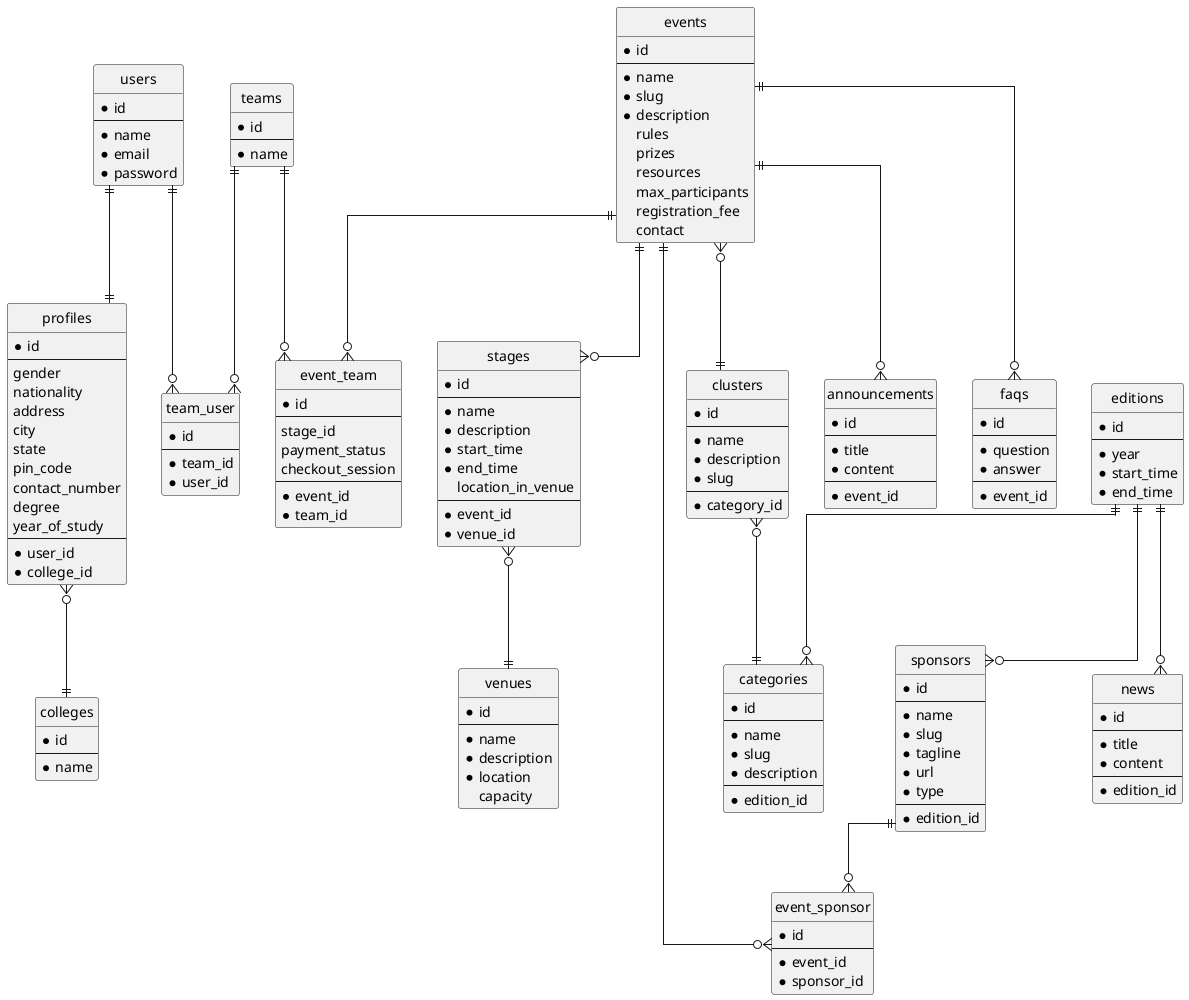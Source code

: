 @startuml E-R diagram
' hide the spot
hide circle

' avoid problems with angled crows feet
skinparam linetype ortho

entity users {
    * id
    --
    * name
    * email
    * password
}

entity colleges {
    * id
    --
    * name
}

entity profiles {
    * id
    --
    gender
    nationality
    address
    city
    state
    pin_code
    contact_number
    degree
    year_of_study
    --
    * user_id
    * college_id
}

entity sponsors {
    * id
    --
    * name
    * slug
    * tagline
    * url
    * type
    --
    * edition_id
}

entity editions {
    * id
    --
    * year
    * start_time
    * end_time
}

entity categories {
    * id
    --
    * name
    * slug
    * description
    --
    * edition_id
}

entity clusters {
    * id
    --
    * name
    * description
    * slug
    --
    * category_id
}

entity events {
    * id
    --
    * name
    * slug
    * description
    rules
    prizes
    resources
    max_participants
    registration_fee
    contact
}

entity event_sponsor {
    * id
    --
    * event_id
    * sponsor_id
}

entity announcements {
    * id
    --
    * title
    * content
    --
    * event_id
}

entity faqs {
    * id
    --
    * question
    * answer
    --
    * event_id
}

entity stages {
    * id
    --
    * name
    * description
    * start_time
    * end_time
    location_in_venue
    --
    * event_id
    * venue_id
}

entity venues {
    * id
    --
    * name
    * description
    * location
    capacity
}

entity teams {
    * id
    --
    * name
}

entity team_user {
    * id
    --
    * team_id
    * user_id
}

entity event_team {
    * id
    --
    stage_id
    payment_status
    checkout_session
    --
    * event_id
    * team_id
}

entity news {
    * id
    --
    * title
    * content
    --
    * edition_id
}

editions        ||--o{      sponsors
editions        ||--o{      categories
events          ||--o{      faqs
events          ||--o{      stages
events          }o--||      clusters
clusters        }o--||      categories
events          ||--o{      event_sponsor
sponsors        ||--o{      event_sponsor
events          ||--o{      event_team
teams           ||--o{      event_team
events          ||--o{      announcements
editions        ||--o{      news
stages          }o--||      venues
teams           ||--o{      team_user
users           ||--o{      team_user
users           ||--||      profiles
profiles        }o--||      colleges

@enduml
